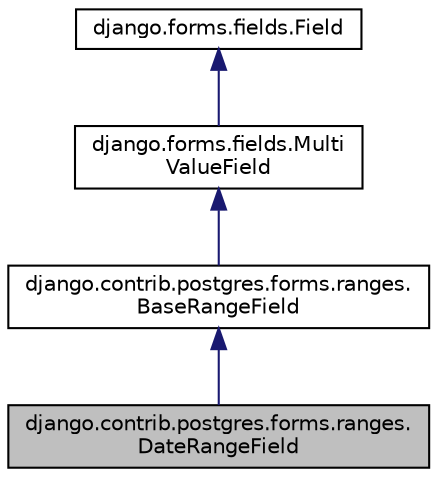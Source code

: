 digraph "django.contrib.postgres.forms.ranges.DateRangeField"
{
 // LATEX_PDF_SIZE
  edge [fontname="Helvetica",fontsize="10",labelfontname="Helvetica",labelfontsize="10"];
  node [fontname="Helvetica",fontsize="10",shape=record];
  Node1 [label="django.contrib.postgres.forms.ranges.\lDateRangeField",height=0.2,width=0.4,color="black", fillcolor="grey75", style="filled", fontcolor="black",tooltip=" "];
  Node2 -> Node1 [dir="back",color="midnightblue",fontsize="10",style="solid",fontname="Helvetica"];
  Node2 [label="django.contrib.postgres.forms.ranges.\lBaseRangeField",height=0.2,width=0.4,color="black", fillcolor="white", style="filled",URL="$classdjango_1_1contrib_1_1postgres_1_1forms_1_1ranges_1_1_base_range_field.html",tooltip=" "];
  Node3 -> Node2 [dir="back",color="midnightblue",fontsize="10",style="solid",fontname="Helvetica"];
  Node3 [label="django.forms.fields.Multi\lValueField",height=0.2,width=0.4,color="black", fillcolor="white", style="filled",URL="$classdjango_1_1forms_1_1fields_1_1_multi_value_field.html",tooltip=" "];
  Node4 -> Node3 [dir="back",color="midnightblue",fontsize="10",style="solid",fontname="Helvetica"];
  Node4 [label="django.forms.fields.Field",height=0.2,width=0.4,color="black", fillcolor="white", style="filled",URL="$classdjango_1_1forms_1_1fields_1_1_field.html",tooltip=" "];
}
